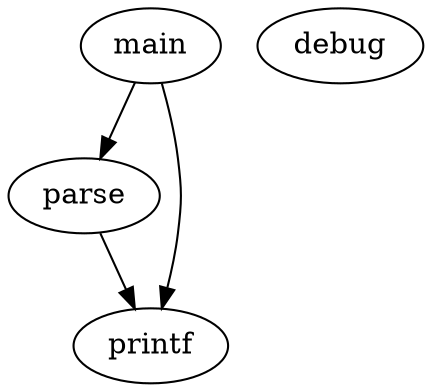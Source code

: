 digraph G {
    graph [bgcolor = transparent;];
    node [fillcolor = white; style = filled;];
    main -> parse -> printf;
    main -> printf;
    debug;
}